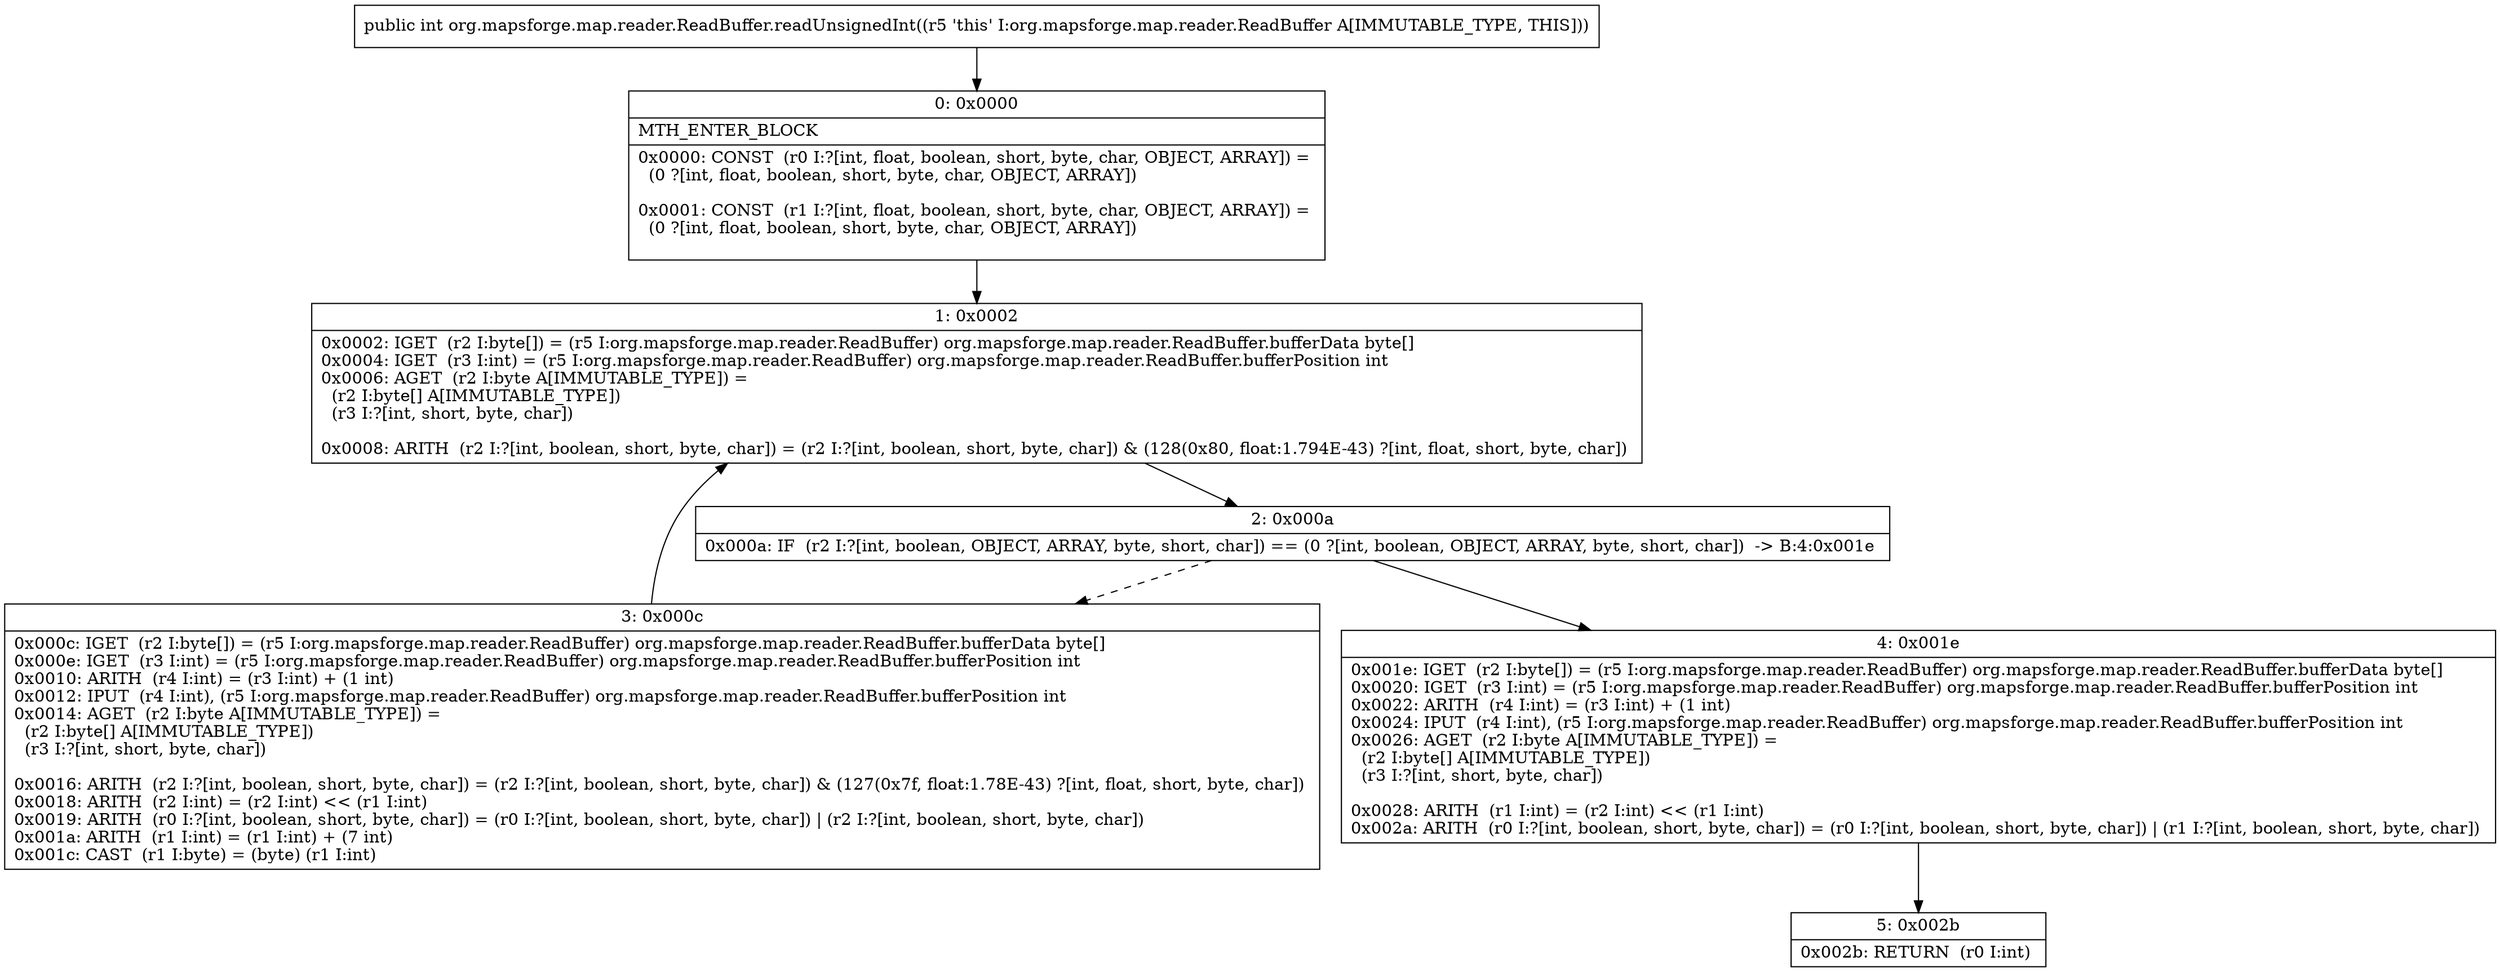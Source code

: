 digraph "CFG fororg.mapsforge.map.reader.ReadBuffer.readUnsignedInt()I" {
Node_0 [shape=record,label="{0\:\ 0x0000|MTH_ENTER_BLOCK\l|0x0000: CONST  (r0 I:?[int, float, boolean, short, byte, char, OBJECT, ARRAY]) = \l  (0 ?[int, float, boolean, short, byte, char, OBJECT, ARRAY])\l \l0x0001: CONST  (r1 I:?[int, float, boolean, short, byte, char, OBJECT, ARRAY]) = \l  (0 ?[int, float, boolean, short, byte, char, OBJECT, ARRAY])\l \l}"];
Node_1 [shape=record,label="{1\:\ 0x0002|0x0002: IGET  (r2 I:byte[]) = (r5 I:org.mapsforge.map.reader.ReadBuffer) org.mapsforge.map.reader.ReadBuffer.bufferData byte[] \l0x0004: IGET  (r3 I:int) = (r5 I:org.mapsforge.map.reader.ReadBuffer) org.mapsforge.map.reader.ReadBuffer.bufferPosition int \l0x0006: AGET  (r2 I:byte A[IMMUTABLE_TYPE]) = \l  (r2 I:byte[] A[IMMUTABLE_TYPE])\l  (r3 I:?[int, short, byte, char])\l \l0x0008: ARITH  (r2 I:?[int, boolean, short, byte, char]) = (r2 I:?[int, boolean, short, byte, char]) & (128(0x80, float:1.794E\-43) ?[int, float, short, byte, char]) \l}"];
Node_2 [shape=record,label="{2\:\ 0x000a|0x000a: IF  (r2 I:?[int, boolean, OBJECT, ARRAY, byte, short, char]) == (0 ?[int, boolean, OBJECT, ARRAY, byte, short, char])  \-\> B:4:0x001e \l}"];
Node_3 [shape=record,label="{3\:\ 0x000c|0x000c: IGET  (r2 I:byte[]) = (r5 I:org.mapsforge.map.reader.ReadBuffer) org.mapsforge.map.reader.ReadBuffer.bufferData byte[] \l0x000e: IGET  (r3 I:int) = (r5 I:org.mapsforge.map.reader.ReadBuffer) org.mapsforge.map.reader.ReadBuffer.bufferPosition int \l0x0010: ARITH  (r4 I:int) = (r3 I:int) + (1 int) \l0x0012: IPUT  (r4 I:int), (r5 I:org.mapsforge.map.reader.ReadBuffer) org.mapsforge.map.reader.ReadBuffer.bufferPosition int \l0x0014: AGET  (r2 I:byte A[IMMUTABLE_TYPE]) = \l  (r2 I:byte[] A[IMMUTABLE_TYPE])\l  (r3 I:?[int, short, byte, char])\l \l0x0016: ARITH  (r2 I:?[int, boolean, short, byte, char]) = (r2 I:?[int, boolean, short, byte, char]) & (127(0x7f, float:1.78E\-43) ?[int, float, short, byte, char]) \l0x0018: ARITH  (r2 I:int) = (r2 I:int) \<\< (r1 I:int) \l0x0019: ARITH  (r0 I:?[int, boolean, short, byte, char]) = (r0 I:?[int, boolean, short, byte, char]) \| (r2 I:?[int, boolean, short, byte, char]) \l0x001a: ARITH  (r1 I:int) = (r1 I:int) + (7 int) \l0x001c: CAST  (r1 I:byte) = (byte) (r1 I:int) \l}"];
Node_4 [shape=record,label="{4\:\ 0x001e|0x001e: IGET  (r2 I:byte[]) = (r5 I:org.mapsforge.map.reader.ReadBuffer) org.mapsforge.map.reader.ReadBuffer.bufferData byte[] \l0x0020: IGET  (r3 I:int) = (r5 I:org.mapsforge.map.reader.ReadBuffer) org.mapsforge.map.reader.ReadBuffer.bufferPosition int \l0x0022: ARITH  (r4 I:int) = (r3 I:int) + (1 int) \l0x0024: IPUT  (r4 I:int), (r5 I:org.mapsforge.map.reader.ReadBuffer) org.mapsforge.map.reader.ReadBuffer.bufferPosition int \l0x0026: AGET  (r2 I:byte A[IMMUTABLE_TYPE]) = \l  (r2 I:byte[] A[IMMUTABLE_TYPE])\l  (r3 I:?[int, short, byte, char])\l \l0x0028: ARITH  (r1 I:int) = (r2 I:int) \<\< (r1 I:int) \l0x002a: ARITH  (r0 I:?[int, boolean, short, byte, char]) = (r0 I:?[int, boolean, short, byte, char]) \| (r1 I:?[int, boolean, short, byte, char]) \l}"];
Node_5 [shape=record,label="{5\:\ 0x002b|0x002b: RETURN  (r0 I:int) \l}"];
MethodNode[shape=record,label="{public int org.mapsforge.map.reader.ReadBuffer.readUnsignedInt((r5 'this' I:org.mapsforge.map.reader.ReadBuffer A[IMMUTABLE_TYPE, THIS])) }"];
MethodNode -> Node_0;
Node_0 -> Node_1;
Node_1 -> Node_2;
Node_2 -> Node_3[style=dashed];
Node_2 -> Node_4;
Node_3 -> Node_1;
Node_4 -> Node_5;
}

